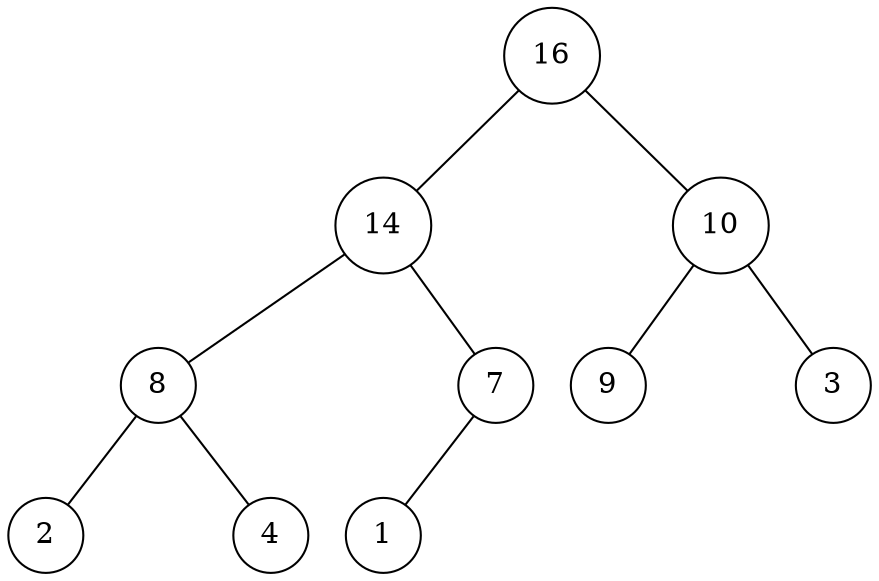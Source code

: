 // 二叉堆
graph bin_tree {
    node [shape=circle];
	16--14;
	16--e0[weight=10 style="invis"];//中间结点用来占位
	16--10;
	
	14--8;
	14--e1[weight=10 style="invis"];
	14--7;
	
	10--9;
	10--e2[weight=10 style="invis"];
	10--3;
	
	8--2;
	8--e3[weight=10 style="invis"];
	8--4;
	
	7--1;
	7--e4[weight=10 style="invis"];
	7--e5[weight=10 style="invis"];
    
    // 隐藏中间节点的连线
    //5 -- m2 [weight=10 style="invis"];


 
	// 隐藏中间节点
    e0,e1,e2,e3,e4,e5 [label="" style="invis"]
	// 
	//n5 [label="5"]
}
//dot heap.dot -T png -o heap.png